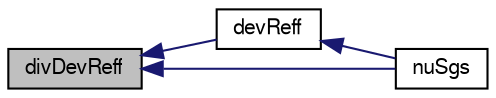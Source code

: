 digraph "divDevReff"
{
  bgcolor="transparent";
  edge [fontname="FreeSans",fontsize="10",labelfontname="FreeSans",labelfontsize="10"];
  node [fontname="FreeSans",fontsize="10",shape=record];
  rankdir="LR";
  Node1958 [label="divDevReff",height=0.2,width=0.4,color="black", fillcolor="grey75", style="filled", fontcolor="black"];
  Node1958 -> Node1959 [dir="back",color="midnightblue",fontsize="10",style="solid",fontname="FreeSans"];
  Node1959 [label="devReff",height=0.2,width=0.4,color="black",URL="$a30882.html#a5449021fbe915095746a83606a000df4",tooltip="Return the effective sub-grid turbulence stress tensor. "];
  Node1959 -> Node1960 [dir="back",color="midnightblue",fontsize="10",style="solid",fontname="FreeSans"];
  Node1960 [label="nuSgs",height=0.2,width=0.4,color="black",URL="$a30882.html#abde47ef2bb39f49cb72a765c4fd8cc3c",tooltip="Return the SGS viscosity. "];
  Node1958 -> Node1960 [dir="back",color="midnightblue",fontsize="10",style="solid",fontname="FreeSans"];
}
